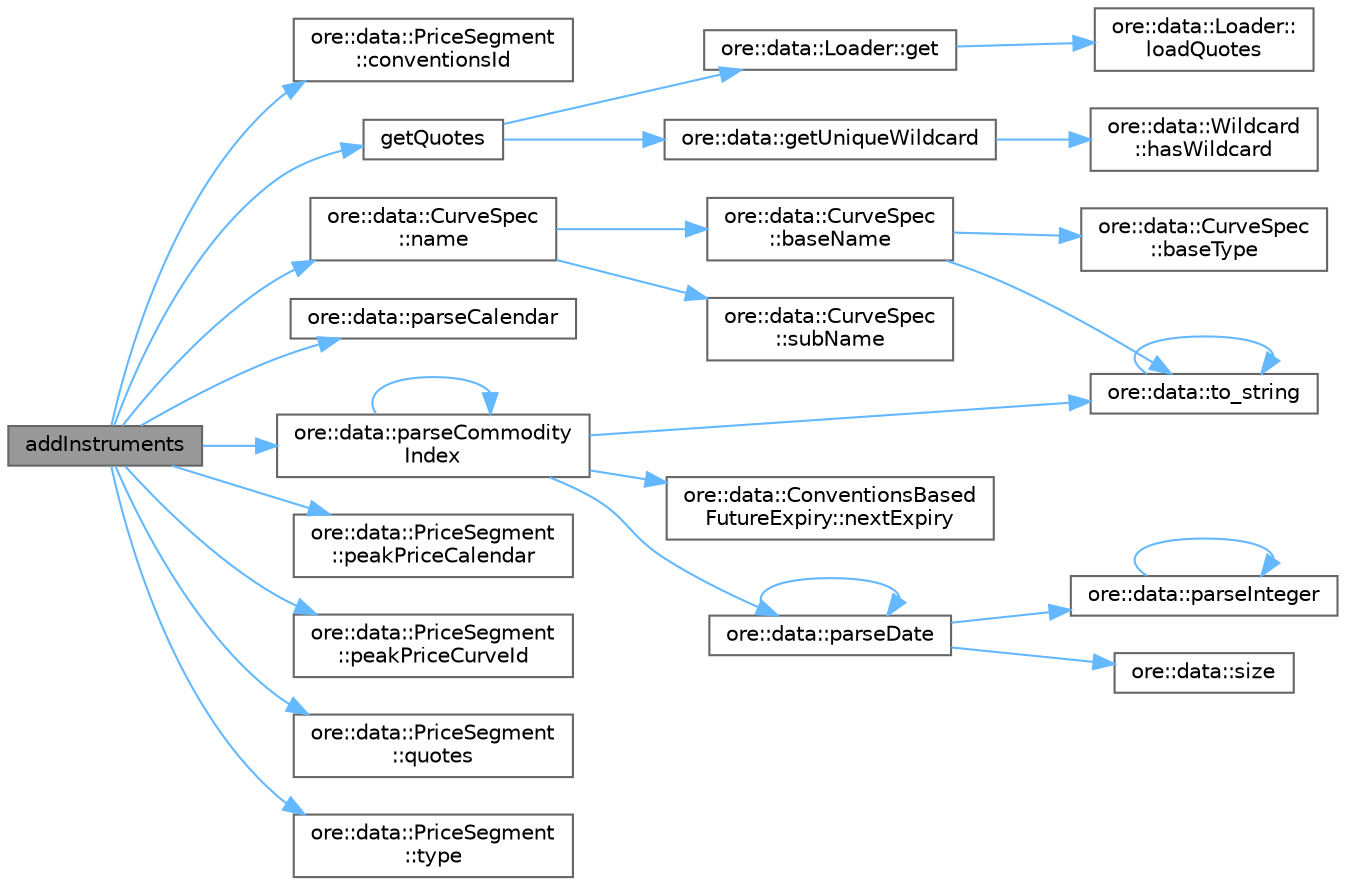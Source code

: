 digraph "addInstruments"
{
 // INTERACTIVE_SVG=YES
 // LATEX_PDF_SIZE
  bgcolor="transparent";
  edge [fontname=Helvetica,fontsize=10,labelfontname=Helvetica,labelfontsize=10];
  node [fontname=Helvetica,fontsize=10,shape=box,height=0.2,width=0.4];
  rankdir="LR";
  Node1 [label="addInstruments",height=0.2,width=0.4,color="gray40", fillcolor="grey60", style="filled", fontcolor="black",tooltip=" "];
  Node1 -> Node2 [color="steelblue1",style="solid"];
  Node2 [label="ore::data::PriceSegment\l::conventionsId",height=0.2,width=0.4,color="grey40", fillcolor="white", style="filled",URL="$classore_1_1data_1_1_price_segment.html#a9d59d2b80215ae0a3334e075cb40e609",tooltip=" "];
  Node1 -> Node3 [color="steelblue1",style="solid"];
  Node3 [label="getQuotes",height=0.2,width=0.4,color="grey40", fillcolor="white", style="filled",URL="$classore_1_1data_1_1_commodity_curve.html#a9a04717f9a8e0adafeb57d34753348b1",tooltip="Get the configured quotes. If filter is true, remove tenor based quotes and quotes with expiry before..."];
  Node3 -> Node4 [color="steelblue1",style="solid"];
  Node4 [label="ore::data::Loader::get",height=0.2,width=0.4,color="grey40", fillcolor="white", style="filled",URL="$classore_1_1data_1_1_loader.html#a19d9f6f808db2631247ec12ffe291225",tooltip="get quote by its unique name, throws if not existent, override in derived classes for performance"];
  Node4 -> Node5 [color="steelblue1",style="solid"];
  Node5 [label="ore::data::Loader::\lloadQuotes",height=0.2,width=0.4,color="grey40", fillcolor="white", style="filled",URL="$classore_1_1data_1_1_loader.html#a0086c4f946085ef0b9d5c56bd1539f91",tooltip="get all quotes, TODO change the return value to std::set"];
  Node3 -> Node6 [color="steelblue1",style="solid"];
  Node6 [label="ore::data::getUniqueWildcard",height=0.2,width=0.4,color="grey40", fillcolor="white", style="filled",URL="$namespaceore_1_1data.html#afb4bd26f4cf89fd9281278c484e0f9c3",tooltip="checks if at most one element in C has a wild card and returns it in this case"];
  Node6 -> Node7 [color="steelblue1",style="solid"];
  Node7 [label="ore::data::Wildcard\l::hasWildcard",height=0.2,width=0.4,color="grey40", fillcolor="white", style="filled",URL="$classore_1_1data_1_1_wildcard.html#a2c8716c3eecd1edf1c1675aa730d59e3",tooltip=" "];
  Node1 -> Node8 [color="steelblue1",style="solid"];
  Node8 [label="ore::data::CurveSpec\l::name",height=0.2,width=0.4,color="grey40", fillcolor="white", style="filled",URL="$classore_1_1data_1_1_curve_spec.html#afa7a10b4b56522f03c698ac514b0f844",tooltip="returns the unique curve name"];
  Node8 -> Node9 [color="steelblue1",style="solid"];
  Node9 [label="ore::data::CurveSpec\l::baseName",height=0.2,width=0.4,color="grey40", fillcolor="white", style="filled",URL="$classore_1_1data_1_1_curve_spec.html#a3d24768215bf6280c80eca3930ea3f55",tooltip=" "];
  Node9 -> Node10 [color="steelblue1",style="solid"];
  Node10 [label="ore::data::CurveSpec\l::baseType",height=0.2,width=0.4,color="grey40", fillcolor="white", style="filled",URL="$classore_1_1data_1_1_curve_spec.html#a0106d2fb6472e64456c6ebd018aa6300",tooltip=" "];
  Node9 -> Node11 [color="steelblue1",style="solid"];
  Node11 [label="ore::data::to_string",height=0.2,width=0.4,color="grey40", fillcolor="white", style="filled",URL="$namespaceore_1_1data.html#a86651dfeb5c18ee891f7a4734d8cf455",tooltip=" "];
  Node11 -> Node11 [color="steelblue1",style="solid"];
  Node8 -> Node12 [color="steelblue1",style="solid"];
  Node12 [label="ore::data::CurveSpec\l::subName",height=0.2,width=0.4,color="grey40", fillcolor="white", style="filled",URL="$classore_1_1data_1_1_curve_spec.html#a471fbcf9df5ab7ac2153495b4c8ac723",tooltip=" "];
  Node1 -> Node13 [color="steelblue1",style="solid"];
  Node13 [label="ore::data::parseCalendar",height=0.2,width=0.4,color="grey40", fillcolor="white", style="filled",URL="$group__utilities.html#ga0f72d6fcccae10a674bdcd5095200f14",tooltip="Convert text to QuantLib::Calendar."];
  Node1 -> Node14 [color="steelblue1",style="solid"];
  Node14 [label="ore::data::parseCommodity\lIndex",height=0.2,width=0.4,color="grey40", fillcolor="white", style="filled",URL="$namespaceore_1_1data.html#abd022b98516a69b335865f8c17a645cf",tooltip=" "];
  Node14 -> Node15 [color="steelblue1",style="solid"];
  Node15 [label="ore::data::ConventionsBased\lFutureExpiry::nextExpiry",height=0.2,width=0.4,color="grey40", fillcolor="white", style="filled",URL="$classore_1_1data_1_1_conventions_based_future_expiry.html#a2bd20c07171472e89c54943f2da6dffd",tooltip=" "];
  Node14 -> Node14 [color="steelblue1",style="solid"];
  Node14 -> Node16 [color="steelblue1",style="solid"];
  Node16 [label="ore::data::parseDate",height=0.2,width=0.4,color="grey40", fillcolor="white", style="filled",URL="$group__utilities.html#ga59b5fdda574d90facae95dec2d13040d",tooltip="Convert std::string to QuantLib::Date."];
  Node16 -> Node16 [color="steelblue1",style="solid"];
  Node16 -> Node17 [color="steelblue1",style="solid"];
  Node17 [label="ore::data::parseInteger",height=0.2,width=0.4,color="grey40", fillcolor="white", style="filled",URL="$group__utilities.html#gaecd67eda4fb5f4859bb8f6d383547721",tooltip="Convert text to QuantLib::Integer."];
  Node17 -> Node17 [color="steelblue1",style="solid"];
  Node16 -> Node18 [color="steelblue1",style="solid"];
  Node18 [label="ore::data::size",height=0.2,width=0.4,color="grey40", fillcolor="white", style="filled",URL="$namespaceore_1_1data.html#a777e216dee6069b548bb87da7152699e",tooltip=" "];
  Node14 -> Node11 [color="steelblue1",style="solid"];
  Node1 -> Node19 [color="steelblue1",style="solid"];
  Node19 [label="ore::data::PriceSegment\l::peakPriceCalendar",height=0.2,width=0.4,color="grey40", fillcolor="white", style="filled",URL="$classore_1_1data_1_1_price_segment.html#a278369ebaf76e31983908ab59bee3380",tooltip=" "];
  Node1 -> Node20 [color="steelblue1",style="solid"];
  Node20 [label="ore::data::PriceSegment\l::peakPriceCurveId",height=0.2,width=0.4,color="grey40", fillcolor="white", style="filled",URL="$classore_1_1data_1_1_price_segment.html#a54520ef949aadaad6600f1eacd3f606c",tooltip=" "];
  Node1 -> Node21 [color="steelblue1",style="solid"];
  Node21 [label="ore::data::PriceSegment\l::quotes",height=0.2,width=0.4,color="grey40", fillcolor="white", style="filled",URL="$classore_1_1data_1_1_price_segment.html#ab4850b56e8bad34c1c061fed3ade5d1a",tooltip=" "];
  Node1 -> Node22 [color="steelblue1",style="solid"];
  Node22 [label="ore::data::PriceSegment\l::type",height=0.2,width=0.4,color="grey40", fillcolor="white", style="filled",URL="$classore_1_1data_1_1_price_segment.html#a30c9abb76b73ff3014822f631d6b12de",tooltip=" "];
}
